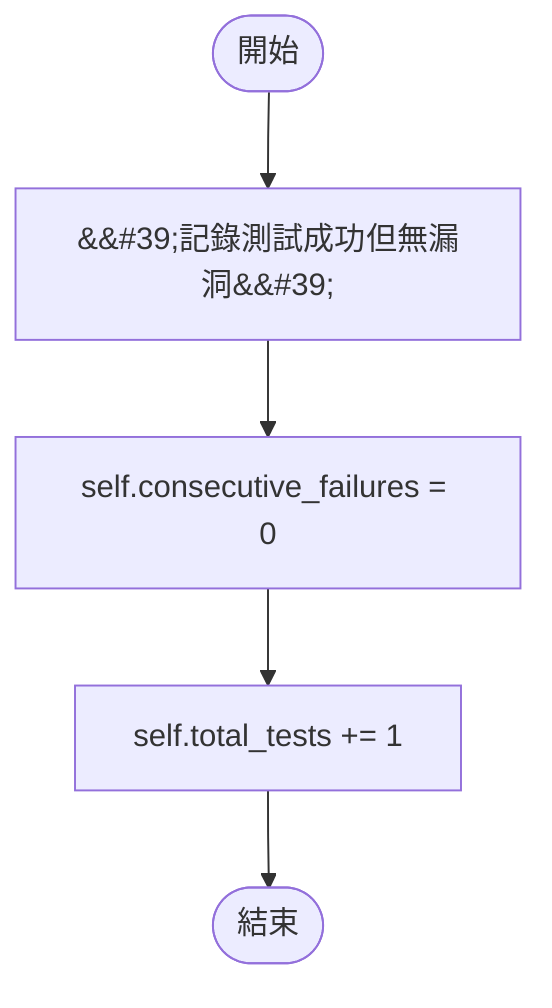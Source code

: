 flowchart TB
    n1([開始])
    n2([結束])
    n3[&amp;&#35;39;記錄測試成功但無漏洞&amp;&#35;39;]
    n4[self.consecutive_failures = 0]
    n5[self.total_tests += 1]
    n1 --> n3
    n3 --> n4
    n4 --> n5
    n5 --> n2